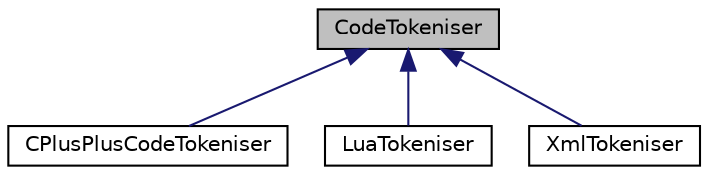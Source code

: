 digraph "CodeTokeniser"
{
  bgcolor="transparent";
  edge [fontname="Helvetica",fontsize="10",labelfontname="Helvetica",labelfontsize="10"];
  node [fontname="Helvetica",fontsize="10",shape=record];
  Node0 [label="CodeTokeniser",height=0.2,width=0.4,color="black", fillcolor="grey75", style="filled", fontcolor="black"];
  Node0 -> Node1 [dir="back",color="midnightblue",fontsize="10",style="solid",fontname="Helvetica"];
  Node1 [label="CPlusPlusCodeTokeniser",height=0.2,width=0.4,color="black",URL="$classCPlusPlusCodeTokeniser.html",tooltip="A simple lexical analyser for syntax colouring of C++ code. "];
  Node0 -> Node2 [dir="back",color="midnightblue",fontsize="10",style="solid",fontname="Helvetica"];
  Node2 [label="LuaTokeniser",height=0.2,width=0.4,color="black",URL="$classLuaTokeniser.html",tooltip="{GUI} "];
  Node0 -> Node3 [dir="back",color="midnightblue",fontsize="10",style="solid",fontname="Helvetica"];
  Node3 [label="XmlTokeniser",height=0.2,width=0.4,color="black",URL="$classXmlTokeniser.html",tooltip="{GUI} "];
}
